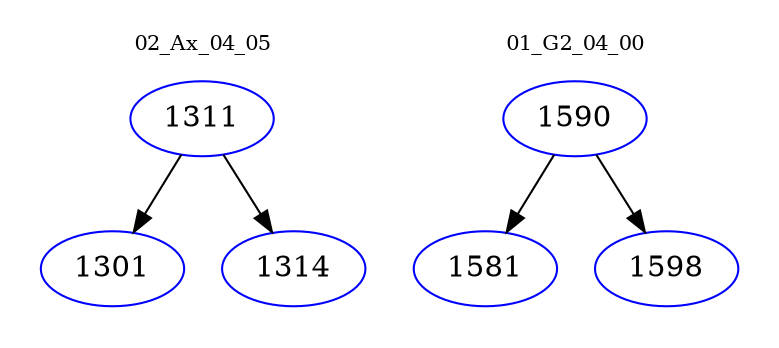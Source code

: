 digraph{
subgraph cluster_0 {
color = white
label = "02_Ax_04_05";
fontsize=10;
T0_1311 [label="1311", color="blue"]
T0_1311 -> T0_1301 [color="black"]
T0_1301 [label="1301", color="blue"]
T0_1311 -> T0_1314 [color="black"]
T0_1314 [label="1314", color="blue"]
}
subgraph cluster_1 {
color = white
label = "01_G2_04_00";
fontsize=10;
T1_1590 [label="1590", color="blue"]
T1_1590 -> T1_1581 [color="black"]
T1_1581 [label="1581", color="blue"]
T1_1590 -> T1_1598 [color="black"]
T1_1598 [label="1598", color="blue"]
}
}
